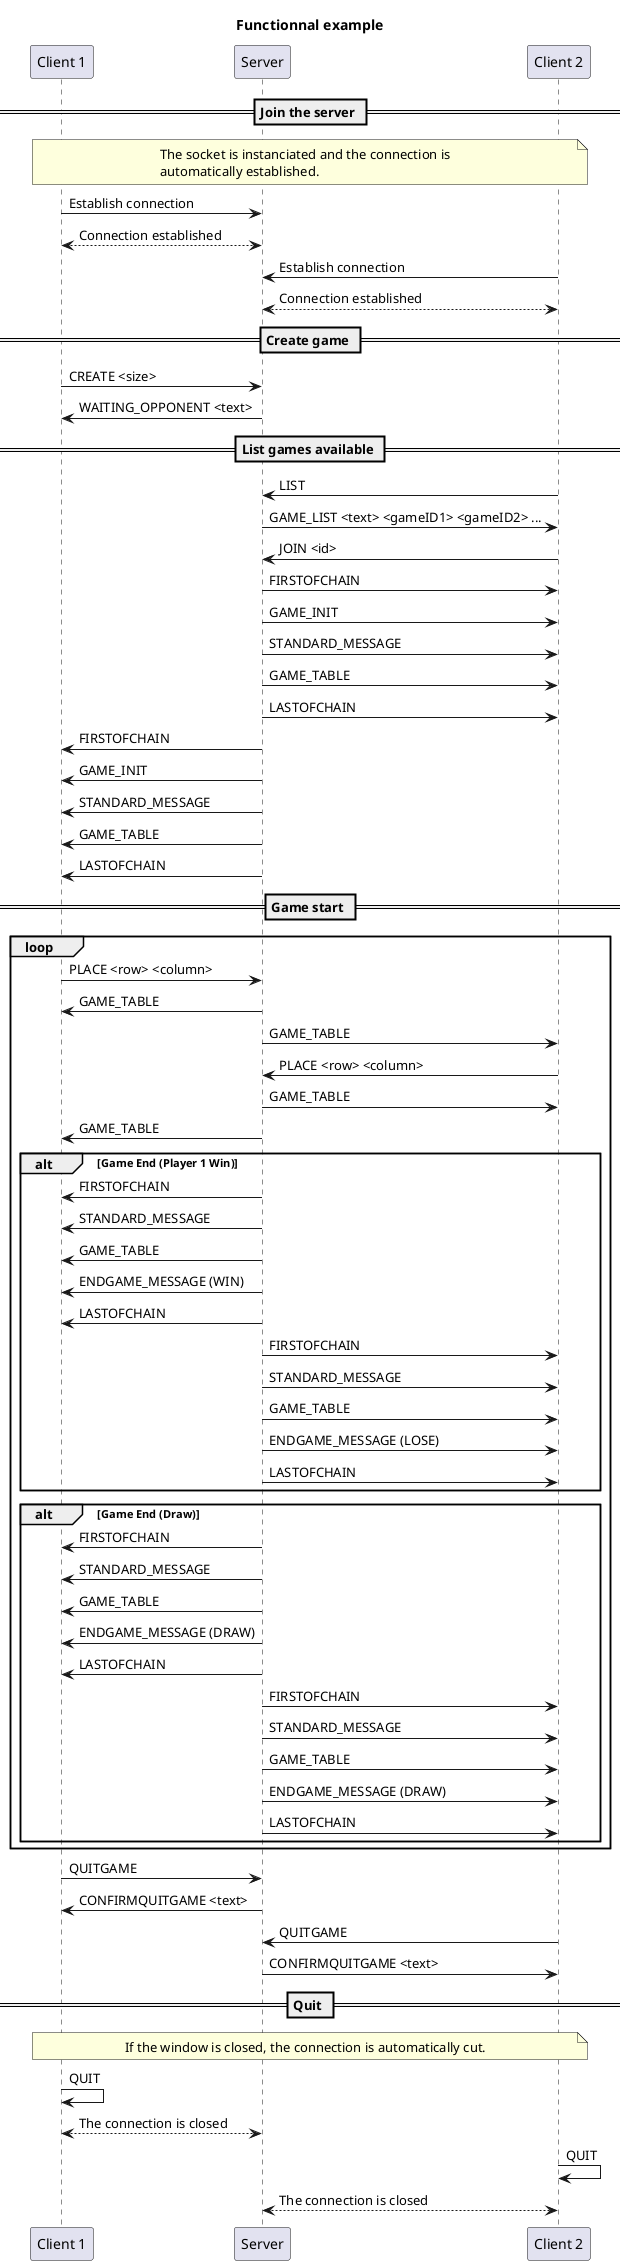 @startuml

title "Functionnal example"

participant "Client 1" as c1
participant "Server" as s
participant "Client 2" as c2

== Join the server ==

note over c1, c2
The socket is instanciated and the connection is
automatically established.
end note

c1->s : Establish connection
c1<-->s : Connection established

c2->s : Establish connection
c2<-->s : Connection established


== Create game ==

c1->s: CREATE <size>
s->c1: WAITING_OPPONENT <text>

== List games available ==

c2->s: LIST
s->c2: GAME_LIST <text> <gameID1> <gameID2> ...

c2->s: JOIN <id>

s->c2: FIRSTOFCHAIN
s->c2: GAME_INIT
s->c2: STANDARD_MESSAGE
s->c2: GAME_TABLE
s->c2: LASTOFCHAIN

s->c1: FIRSTOFCHAIN
s->c1: GAME_INIT
s->c1: STANDARD_MESSAGE
s->c1: GAME_TABLE
s->c1: LASTOFCHAIN

== Game start ==

loop


    c1->s: PLACE <row> <column>
    s->c1: GAME_TABLE
    s->c2: GAME_TABLE

    c2->s: PLACE <row> <column>
    s->c2: GAME_TABLE
    s->c1: GAME_TABLE

    alt Game End (Player 1 Win)
        s -> c1:FIRSTOFCHAIN
        s -> c1:STANDARD_MESSAGE
        s -> c1:GAME_TABLE
        s -> c1:ENDGAME_MESSAGE (WIN)
        s -> c1:LASTOFCHAIN
        s -> c2:FIRSTOFCHAIN
        s -> c2:STANDARD_MESSAGE
        s -> c2:GAME_TABLE
        s -> c2:ENDGAME_MESSAGE (LOSE)
        s -> c2:LASTOFCHAIN
    end

    alt Game End (Draw)
        s -> c1:FIRSTOFCHAIN
                s -> c1:STANDARD_MESSAGE
                s -> c1:GAME_TABLE
                s -> c1:ENDGAME_MESSAGE (DRAW)
                s -> c1:LASTOFCHAIN
                s -> c2:FIRSTOFCHAIN
                s -> c2:STANDARD_MESSAGE
                s -> c2:GAME_TABLE
                s -> c2:ENDGAME_MESSAGE (DRAW)
                s -> c2:LASTOFCHAIN
    end



end

    c1->s: QUITGAME
    s->c1: CONFIRMQUITGAME <text>
    c2->s: QUITGAME
    s->c2: CONFIRMQUITGAME <text>

== Quit ==

note over c1, c2
If the window is closed, the connection is automatically cut.
end note

c1->c1: QUIT
c1<-->s: The connection is closed


c2->c2: QUIT
c2<-->s: The connection is closed



@enduml
